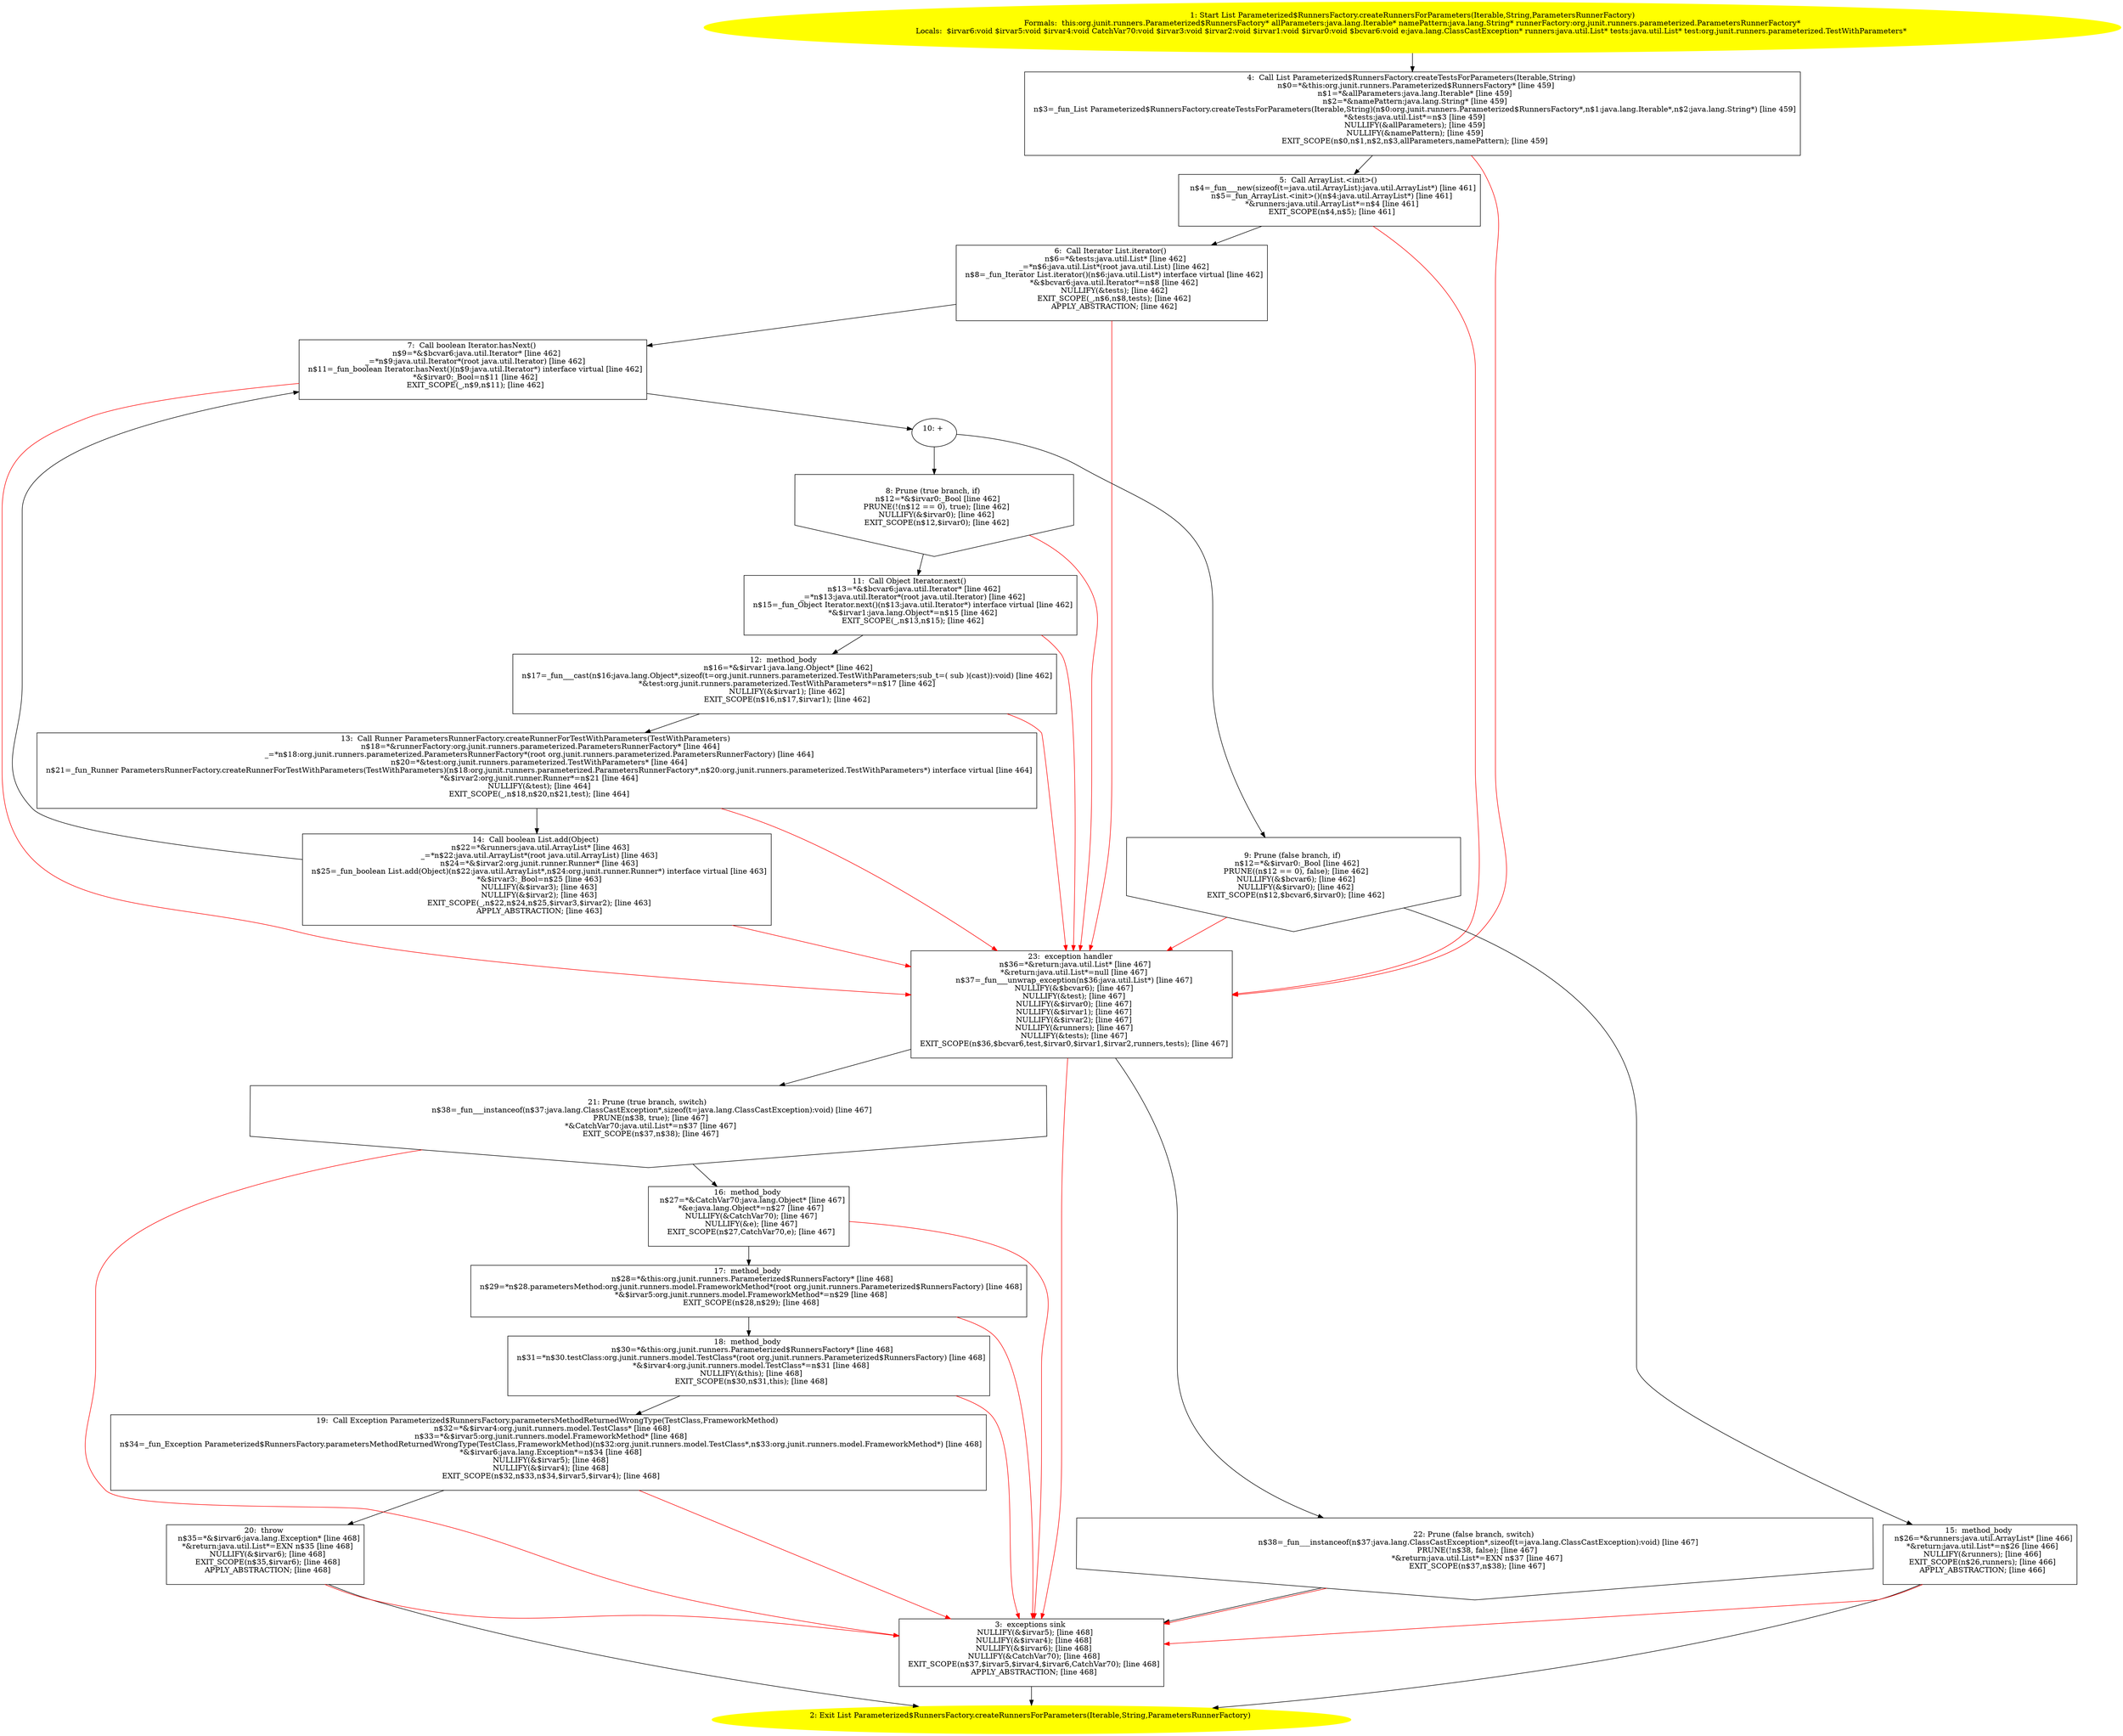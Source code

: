 /* @generated */
digraph cfg {
"org.junit.runners.Parameterized$RunnersFactory.createRunnersForParameters(java.lang.Iterable,java.la.ad83ec62bf629db31402d09b25fe3a81_1" [label="1: Start List Parameterized$RunnersFactory.createRunnersForParameters(Iterable,String,ParametersRunnerFactory)\nFormals:  this:org.junit.runners.Parameterized$RunnersFactory* allParameters:java.lang.Iterable* namePattern:java.lang.String* runnerFactory:org.junit.runners.parameterized.ParametersRunnerFactory*\nLocals:  $irvar6:void $irvar5:void $irvar4:void CatchVar70:void $irvar3:void $irvar2:void $irvar1:void $irvar0:void $bcvar6:void e:java.lang.ClassCastException* runners:java.util.List* tests:java.util.List* test:org.junit.runners.parameterized.TestWithParameters* \n  " color=yellow style=filled]
	

	 "org.junit.runners.Parameterized$RunnersFactory.createRunnersForParameters(java.lang.Iterable,java.la.ad83ec62bf629db31402d09b25fe3a81_1" -> "org.junit.runners.Parameterized$RunnersFactory.createRunnersForParameters(java.lang.Iterable,java.la.ad83ec62bf629db31402d09b25fe3a81_4" ;
"org.junit.runners.Parameterized$RunnersFactory.createRunnersForParameters(java.lang.Iterable,java.la.ad83ec62bf629db31402d09b25fe3a81_2" [label="2: Exit List Parameterized$RunnersFactory.createRunnersForParameters(Iterable,String,ParametersRunnerFactory) \n  " color=yellow style=filled]
	

"org.junit.runners.Parameterized$RunnersFactory.createRunnersForParameters(java.lang.Iterable,java.la.ad83ec62bf629db31402d09b25fe3a81_3" [label="3:  exceptions sink \n   NULLIFY(&$irvar5); [line 468]\n  NULLIFY(&$irvar4); [line 468]\n  NULLIFY(&$irvar6); [line 468]\n  NULLIFY(&CatchVar70); [line 468]\n  EXIT_SCOPE(n$37,$irvar5,$irvar4,$irvar6,CatchVar70); [line 468]\n  APPLY_ABSTRACTION; [line 468]\n " shape="box"]
	

	 "org.junit.runners.Parameterized$RunnersFactory.createRunnersForParameters(java.lang.Iterable,java.la.ad83ec62bf629db31402d09b25fe3a81_3" -> "org.junit.runners.Parameterized$RunnersFactory.createRunnersForParameters(java.lang.Iterable,java.la.ad83ec62bf629db31402d09b25fe3a81_2" ;
"org.junit.runners.Parameterized$RunnersFactory.createRunnersForParameters(java.lang.Iterable,java.la.ad83ec62bf629db31402d09b25fe3a81_4" [label="4:  Call List Parameterized$RunnersFactory.createTestsForParameters(Iterable,String) \n   n$0=*&this:org.junit.runners.Parameterized$RunnersFactory* [line 459]\n  n$1=*&allParameters:java.lang.Iterable* [line 459]\n  n$2=*&namePattern:java.lang.String* [line 459]\n  n$3=_fun_List Parameterized$RunnersFactory.createTestsForParameters(Iterable,String)(n$0:org.junit.runners.Parameterized$RunnersFactory*,n$1:java.lang.Iterable*,n$2:java.lang.String*) [line 459]\n  *&tests:java.util.List*=n$3 [line 459]\n  NULLIFY(&allParameters); [line 459]\n  NULLIFY(&namePattern); [line 459]\n  EXIT_SCOPE(n$0,n$1,n$2,n$3,allParameters,namePattern); [line 459]\n " shape="box"]
	

	 "org.junit.runners.Parameterized$RunnersFactory.createRunnersForParameters(java.lang.Iterable,java.la.ad83ec62bf629db31402d09b25fe3a81_4" -> "org.junit.runners.Parameterized$RunnersFactory.createRunnersForParameters(java.lang.Iterable,java.la.ad83ec62bf629db31402d09b25fe3a81_5" ;
	 "org.junit.runners.Parameterized$RunnersFactory.createRunnersForParameters(java.lang.Iterable,java.la.ad83ec62bf629db31402d09b25fe3a81_4" -> "org.junit.runners.Parameterized$RunnersFactory.createRunnersForParameters(java.lang.Iterable,java.la.ad83ec62bf629db31402d09b25fe3a81_23" [color="red" ];
"org.junit.runners.Parameterized$RunnersFactory.createRunnersForParameters(java.lang.Iterable,java.la.ad83ec62bf629db31402d09b25fe3a81_5" [label="5:  Call ArrayList.<init>() \n   n$4=_fun___new(sizeof(t=java.util.ArrayList):java.util.ArrayList*) [line 461]\n  n$5=_fun_ArrayList.<init>()(n$4:java.util.ArrayList*) [line 461]\n  *&runners:java.util.ArrayList*=n$4 [line 461]\n  EXIT_SCOPE(n$4,n$5); [line 461]\n " shape="box"]
	

	 "org.junit.runners.Parameterized$RunnersFactory.createRunnersForParameters(java.lang.Iterable,java.la.ad83ec62bf629db31402d09b25fe3a81_5" -> "org.junit.runners.Parameterized$RunnersFactory.createRunnersForParameters(java.lang.Iterable,java.la.ad83ec62bf629db31402d09b25fe3a81_6" ;
	 "org.junit.runners.Parameterized$RunnersFactory.createRunnersForParameters(java.lang.Iterable,java.la.ad83ec62bf629db31402d09b25fe3a81_5" -> "org.junit.runners.Parameterized$RunnersFactory.createRunnersForParameters(java.lang.Iterable,java.la.ad83ec62bf629db31402d09b25fe3a81_23" [color="red" ];
"org.junit.runners.Parameterized$RunnersFactory.createRunnersForParameters(java.lang.Iterable,java.la.ad83ec62bf629db31402d09b25fe3a81_6" [label="6:  Call Iterator List.iterator() \n   n$6=*&tests:java.util.List* [line 462]\n  _=*n$6:java.util.List*(root java.util.List) [line 462]\n  n$8=_fun_Iterator List.iterator()(n$6:java.util.List*) interface virtual [line 462]\n  *&$bcvar6:java.util.Iterator*=n$8 [line 462]\n  NULLIFY(&tests); [line 462]\n  EXIT_SCOPE(_,n$6,n$8,tests); [line 462]\n  APPLY_ABSTRACTION; [line 462]\n " shape="box"]
	

	 "org.junit.runners.Parameterized$RunnersFactory.createRunnersForParameters(java.lang.Iterable,java.la.ad83ec62bf629db31402d09b25fe3a81_6" -> "org.junit.runners.Parameterized$RunnersFactory.createRunnersForParameters(java.lang.Iterable,java.la.ad83ec62bf629db31402d09b25fe3a81_7" ;
	 "org.junit.runners.Parameterized$RunnersFactory.createRunnersForParameters(java.lang.Iterable,java.la.ad83ec62bf629db31402d09b25fe3a81_6" -> "org.junit.runners.Parameterized$RunnersFactory.createRunnersForParameters(java.lang.Iterable,java.la.ad83ec62bf629db31402d09b25fe3a81_23" [color="red" ];
"org.junit.runners.Parameterized$RunnersFactory.createRunnersForParameters(java.lang.Iterable,java.la.ad83ec62bf629db31402d09b25fe3a81_7" [label="7:  Call boolean Iterator.hasNext() \n   n$9=*&$bcvar6:java.util.Iterator* [line 462]\n  _=*n$9:java.util.Iterator*(root java.util.Iterator) [line 462]\n  n$11=_fun_boolean Iterator.hasNext()(n$9:java.util.Iterator*) interface virtual [line 462]\n  *&$irvar0:_Bool=n$11 [line 462]\n  EXIT_SCOPE(_,n$9,n$11); [line 462]\n " shape="box"]
	

	 "org.junit.runners.Parameterized$RunnersFactory.createRunnersForParameters(java.lang.Iterable,java.la.ad83ec62bf629db31402d09b25fe3a81_7" -> "org.junit.runners.Parameterized$RunnersFactory.createRunnersForParameters(java.lang.Iterable,java.la.ad83ec62bf629db31402d09b25fe3a81_10" ;
	 "org.junit.runners.Parameterized$RunnersFactory.createRunnersForParameters(java.lang.Iterable,java.la.ad83ec62bf629db31402d09b25fe3a81_7" -> "org.junit.runners.Parameterized$RunnersFactory.createRunnersForParameters(java.lang.Iterable,java.la.ad83ec62bf629db31402d09b25fe3a81_23" [color="red" ];
"org.junit.runners.Parameterized$RunnersFactory.createRunnersForParameters(java.lang.Iterable,java.la.ad83ec62bf629db31402d09b25fe3a81_8" [label="8: Prune (true branch, if) \n   n$12=*&$irvar0:_Bool [line 462]\n  PRUNE(!(n$12 == 0), true); [line 462]\n  NULLIFY(&$irvar0); [line 462]\n  EXIT_SCOPE(n$12,$irvar0); [line 462]\n " shape="invhouse"]
	

	 "org.junit.runners.Parameterized$RunnersFactory.createRunnersForParameters(java.lang.Iterable,java.la.ad83ec62bf629db31402d09b25fe3a81_8" -> "org.junit.runners.Parameterized$RunnersFactory.createRunnersForParameters(java.lang.Iterable,java.la.ad83ec62bf629db31402d09b25fe3a81_11" ;
	 "org.junit.runners.Parameterized$RunnersFactory.createRunnersForParameters(java.lang.Iterable,java.la.ad83ec62bf629db31402d09b25fe3a81_8" -> "org.junit.runners.Parameterized$RunnersFactory.createRunnersForParameters(java.lang.Iterable,java.la.ad83ec62bf629db31402d09b25fe3a81_23" [color="red" ];
"org.junit.runners.Parameterized$RunnersFactory.createRunnersForParameters(java.lang.Iterable,java.la.ad83ec62bf629db31402d09b25fe3a81_9" [label="9: Prune (false branch, if) \n   n$12=*&$irvar0:_Bool [line 462]\n  PRUNE((n$12 == 0), false); [line 462]\n  NULLIFY(&$bcvar6); [line 462]\n  NULLIFY(&$irvar0); [line 462]\n  EXIT_SCOPE(n$12,$bcvar6,$irvar0); [line 462]\n " shape="invhouse"]
	

	 "org.junit.runners.Parameterized$RunnersFactory.createRunnersForParameters(java.lang.Iterable,java.la.ad83ec62bf629db31402d09b25fe3a81_9" -> "org.junit.runners.Parameterized$RunnersFactory.createRunnersForParameters(java.lang.Iterable,java.la.ad83ec62bf629db31402d09b25fe3a81_15" ;
	 "org.junit.runners.Parameterized$RunnersFactory.createRunnersForParameters(java.lang.Iterable,java.la.ad83ec62bf629db31402d09b25fe3a81_9" -> "org.junit.runners.Parameterized$RunnersFactory.createRunnersForParameters(java.lang.Iterable,java.la.ad83ec62bf629db31402d09b25fe3a81_23" [color="red" ];
"org.junit.runners.Parameterized$RunnersFactory.createRunnersForParameters(java.lang.Iterable,java.la.ad83ec62bf629db31402d09b25fe3a81_10" [label="10: + \n  " ]
	

	 "org.junit.runners.Parameterized$RunnersFactory.createRunnersForParameters(java.lang.Iterable,java.la.ad83ec62bf629db31402d09b25fe3a81_10" -> "org.junit.runners.Parameterized$RunnersFactory.createRunnersForParameters(java.lang.Iterable,java.la.ad83ec62bf629db31402d09b25fe3a81_8" ;
	 "org.junit.runners.Parameterized$RunnersFactory.createRunnersForParameters(java.lang.Iterable,java.la.ad83ec62bf629db31402d09b25fe3a81_10" -> "org.junit.runners.Parameterized$RunnersFactory.createRunnersForParameters(java.lang.Iterable,java.la.ad83ec62bf629db31402d09b25fe3a81_9" ;
"org.junit.runners.Parameterized$RunnersFactory.createRunnersForParameters(java.lang.Iterable,java.la.ad83ec62bf629db31402d09b25fe3a81_11" [label="11:  Call Object Iterator.next() \n   n$13=*&$bcvar6:java.util.Iterator* [line 462]\n  _=*n$13:java.util.Iterator*(root java.util.Iterator) [line 462]\n  n$15=_fun_Object Iterator.next()(n$13:java.util.Iterator*) interface virtual [line 462]\n  *&$irvar1:java.lang.Object*=n$15 [line 462]\n  EXIT_SCOPE(_,n$13,n$15); [line 462]\n " shape="box"]
	

	 "org.junit.runners.Parameterized$RunnersFactory.createRunnersForParameters(java.lang.Iterable,java.la.ad83ec62bf629db31402d09b25fe3a81_11" -> "org.junit.runners.Parameterized$RunnersFactory.createRunnersForParameters(java.lang.Iterable,java.la.ad83ec62bf629db31402d09b25fe3a81_12" ;
	 "org.junit.runners.Parameterized$RunnersFactory.createRunnersForParameters(java.lang.Iterable,java.la.ad83ec62bf629db31402d09b25fe3a81_11" -> "org.junit.runners.Parameterized$RunnersFactory.createRunnersForParameters(java.lang.Iterable,java.la.ad83ec62bf629db31402d09b25fe3a81_23" [color="red" ];
"org.junit.runners.Parameterized$RunnersFactory.createRunnersForParameters(java.lang.Iterable,java.la.ad83ec62bf629db31402d09b25fe3a81_12" [label="12:  method_body \n   n$16=*&$irvar1:java.lang.Object* [line 462]\n  n$17=_fun___cast(n$16:java.lang.Object*,sizeof(t=org.junit.runners.parameterized.TestWithParameters;sub_t=( sub )(cast)):void) [line 462]\n  *&test:org.junit.runners.parameterized.TestWithParameters*=n$17 [line 462]\n  NULLIFY(&$irvar1); [line 462]\n  EXIT_SCOPE(n$16,n$17,$irvar1); [line 462]\n " shape="box"]
	

	 "org.junit.runners.Parameterized$RunnersFactory.createRunnersForParameters(java.lang.Iterable,java.la.ad83ec62bf629db31402d09b25fe3a81_12" -> "org.junit.runners.Parameterized$RunnersFactory.createRunnersForParameters(java.lang.Iterable,java.la.ad83ec62bf629db31402d09b25fe3a81_13" ;
	 "org.junit.runners.Parameterized$RunnersFactory.createRunnersForParameters(java.lang.Iterable,java.la.ad83ec62bf629db31402d09b25fe3a81_12" -> "org.junit.runners.Parameterized$RunnersFactory.createRunnersForParameters(java.lang.Iterable,java.la.ad83ec62bf629db31402d09b25fe3a81_23" [color="red" ];
"org.junit.runners.Parameterized$RunnersFactory.createRunnersForParameters(java.lang.Iterable,java.la.ad83ec62bf629db31402d09b25fe3a81_13" [label="13:  Call Runner ParametersRunnerFactory.createRunnerForTestWithParameters(TestWithParameters) \n   n$18=*&runnerFactory:org.junit.runners.parameterized.ParametersRunnerFactory* [line 464]\n  _=*n$18:org.junit.runners.parameterized.ParametersRunnerFactory*(root org.junit.runners.parameterized.ParametersRunnerFactory) [line 464]\n  n$20=*&test:org.junit.runners.parameterized.TestWithParameters* [line 464]\n  n$21=_fun_Runner ParametersRunnerFactory.createRunnerForTestWithParameters(TestWithParameters)(n$18:org.junit.runners.parameterized.ParametersRunnerFactory*,n$20:org.junit.runners.parameterized.TestWithParameters*) interface virtual [line 464]\n  *&$irvar2:org.junit.runner.Runner*=n$21 [line 464]\n  NULLIFY(&test); [line 464]\n  EXIT_SCOPE(_,n$18,n$20,n$21,test); [line 464]\n " shape="box"]
	

	 "org.junit.runners.Parameterized$RunnersFactory.createRunnersForParameters(java.lang.Iterable,java.la.ad83ec62bf629db31402d09b25fe3a81_13" -> "org.junit.runners.Parameterized$RunnersFactory.createRunnersForParameters(java.lang.Iterable,java.la.ad83ec62bf629db31402d09b25fe3a81_14" ;
	 "org.junit.runners.Parameterized$RunnersFactory.createRunnersForParameters(java.lang.Iterable,java.la.ad83ec62bf629db31402d09b25fe3a81_13" -> "org.junit.runners.Parameterized$RunnersFactory.createRunnersForParameters(java.lang.Iterable,java.la.ad83ec62bf629db31402d09b25fe3a81_23" [color="red" ];
"org.junit.runners.Parameterized$RunnersFactory.createRunnersForParameters(java.lang.Iterable,java.la.ad83ec62bf629db31402d09b25fe3a81_14" [label="14:  Call boolean List.add(Object) \n   n$22=*&runners:java.util.ArrayList* [line 463]\n  _=*n$22:java.util.ArrayList*(root java.util.ArrayList) [line 463]\n  n$24=*&$irvar2:org.junit.runner.Runner* [line 463]\n  n$25=_fun_boolean List.add(Object)(n$22:java.util.ArrayList*,n$24:org.junit.runner.Runner*) interface virtual [line 463]\n  *&$irvar3:_Bool=n$25 [line 463]\n  NULLIFY(&$irvar3); [line 463]\n  NULLIFY(&$irvar2); [line 463]\n  EXIT_SCOPE(_,n$22,n$24,n$25,$irvar3,$irvar2); [line 463]\n  APPLY_ABSTRACTION; [line 463]\n " shape="box"]
	

	 "org.junit.runners.Parameterized$RunnersFactory.createRunnersForParameters(java.lang.Iterable,java.la.ad83ec62bf629db31402d09b25fe3a81_14" -> "org.junit.runners.Parameterized$RunnersFactory.createRunnersForParameters(java.lang.Iterable,java.la.ad83ec62bf629db31402d09b25fe3a81_7" ;
	 "org.junit.runners.Parameterized$RunnersFactory.createRunnersForParameters(java.lang.Iterable,java.la.ad83ec62bf629db31402d09b25fe3a81_14" -> "org.junit.runners.Parameterized$RunnersFactory.createRunnersForParameters(java.lang.Iterable,java.la.ad83ec62bf629db31402d09b25fe3a81_23" [color="red" ];
"org.junit.runners.Parameterized$RunnersFactory.createRunnersForParameters(java.lang.Iterable,java.la.ad83ec62bf629db31402d09b25fe3a81_15" [label="15:  method_body \n   n$26=*&runners:java.util.ArrayList* [line 466]\n  *&return:java.util.List*=n$26 [line 466]\n  NULLIFY(&runners); [line 466]\n  EXIT_SCOPE(n$26,runners); [line 466]\n  APPLY_ABSTRACTION; [line 466]\n " shape="box"]
	

	 "org.junit.runners.Parameterized$RunnersFactory.createRunnersForParameters(java.lang.Iterable,java.la.ad83ec62bf629db31402d09b25fe3a81_15" -> "org.junit.runners.Parameterized$RunnersFactory.createRunnersForParameters(java.lang.Iterable,java.la.ad83ec62bf629db31402d09b25fe3a81_2" ;
	 "org.junit.runners.Parameterized$RunnersFactory.createRunnersForParameters(java.lang.Iterable,java.la.ad83ec62bf629db31402d09b25fe3a81_15" -> "org.junit.runners.Parameterized$RunnersFactory.createRunnersForParameters(java.lang.Iterable,java.la.ad83ec62bf629db31402d09b25fe3a81_3" [color="red" ];
"org.junit.runners.Parameterized$RunnersFactory.createRunnersForParameters(java.lang.Iterable,java.la.ad83ec62bf629db31402d09b25fe3a81_16" [label="16:  method_body \n   n$27=*&CatchVar70:java.lang.Object* [line 467]\n  *&e:java.lang.Object*=n$27 [line 467]\n  NULLIFY(&CatchVar70); [line 467]\n  NULLIFY(&e); [line 467]\n  EXIT_SCOPE(n$27,CatchVar70,e); [line 467]\n " shape="box"]
	

	 "org.junit.runners.Parameterized$RunnersFactory.createRunnersForParameters(java.lang.Iterable,java.la.ad83ec62bf629db31402d09b25fe3a81_16" -> "org.junit.runners.Parameterized$RunnersFactory.createRunnersForParameters(java.lang.Iterable,java.la.ad83ec62bf629db31402d09b25fe3a81_17" ;
	 "org.junit.runners.Parameterized$RunnersFactory.createRunnersForParameters(java.lang.Iterable,java.la.ad83ec62bf629db31402d09b25fe3a81_16" -> "org.junit.runners.Parameterized$RunnersFactory.createRunnersForParameters(java.lang.Iterable,java.la.ad83ec62bf629db31402d09b25fe3a81_3" [color="red" ];
"org.junit.runners.Parameterized$RunnersFactory.createRunnersForParameters(java.lang.Iterable,java.la.ad83ec62bf629db31402d09b25fe3a81_17" [label="17:  method_body \n   n$28=*&this:org.junit.runners.Parameterized$RunnersFactory* [line 468]\n  n$29=*n$28.parametersMethod:org.junit.runners.model.FrameworkMethod*(root org.junit.runners.Parameterized$RunnersFactory) [line 468]\n  *&$irvar5:org.junit.runners.model.FrameworkMethod*=n$29 [line 468]\n  EXIT_SCOPE(n$28,n$29); [line 468]\n " shape="box"]
	

	 "org.junit.runners.Parameterized$RunnersFactory.createRunnersForParameters(java.lang.Iterable,java.la.ad83ec62bf629db31402d09b25fe3a81_17" -> "org.junit.runners.Parameterized$RunnersFactory.createRunnersForParameters(java.lang.Iterable,java.la.ad83ec62bf629db31402d09b25fe3a81_18" ;
	 "org.junit.runners.Parameterized$RunnersFactory.createRunnersForParameters(java.lang.Iterable,java.la.ad83ec62bf629db31402d09b25fe3a81_17" -> "org.junit.runners.Parameterized$RunnersFactory.createRunnersForParameters(java.lang.Iterable,java.la.ad83ec62bf629db31402d09b25fe3a81_3" [color="red" ];
"org.junit.runners.Parameterized$RunnersFactory.createRunnersForParameters(java.lang.Iterable,java.la.ad83ec62bf629db31402d09b25fe3a81_18" [label="18:  method_body \n   n$30=*&this:org.junit.runners.Parameterized$RunnersFactory* [line 468]\n  n$31=*n$30.testClass:org.junit.runners.model.TestClass*(root org.junit.runners.Parameterized$RunnersFactory) [line 468]\n  *&$irvar4:org.junit.runners.model.TestClass*=n$31 [line 468]\n  NULLIFY(&this); [line 468]\n  EXIT_SCOPE(n$30,n$31,this); [line 468]\n " shape="box"]
	

	 "org.junit.runners.Parameterized$RunnersFactory.createRunnersForParameters(java.lang.Iterable,java.la.ad83ec62bf629db31402d09b25fe3a81_18" -> "org.junit.runners.Parameterized$RunnersFactory.createRunnersForParameters(java.lang.Iterable,java.la.ad83ec62bf629db31402d09b25fe3a81_19" ;
	 "org.junit.runners.Parameterized$RunnersFactory.createRunnersForParameters(java.lang.Iterable,java.la.ad83ec62bf629db31402d09b25fe3a81_18" -> "org.junit.runners.Parameterized$RunnersFactory.createRunnersForParameters(java.lang.Iterable,java.la.ad83ec62bf629db31402d09b25fe3a81_3" [color="red" ];
"org.junit.runners.Parameterized$RunnersFactory.createRunnersForParameters(java.lang.Iterable,java.la.ad83ec62bf629db31402d09b25fe3a81_19" [label="19:  Call Exception Parameterized$RunnersFactory.parametersMethodReturnedWrongType(TestClass,FrameworkMethod) \n   n$32=*&$irvar4:org.junit.runners.model.TestClass* [line 468]\n  n$33=*&$irvar5:org.junit.runners.model.FrameworkMethod* [line 468]\n  n$34=_fun_Exception Parameterized$RunnersFactory.parametersMethodReturnedWrongType(TestClass,FrameworkMethod)(n$32:org.junit.runners.model.TestClass*,n$33:org.junit.runners.model.FrameworkMethod*) [line 468]\n  *&$irvar6:java.lang.Exception*=n$34 [line 468]\n  NULLIFY(&$irvar5); [line 468]\n  NULLIFY(&$irvar4); [line 468]\n  EXIT_SCOPE(n$32,n$33,n$34,$irvar5,$irvar4); [line 468]\n " shape="box"]
	

	 "org.junit.runners.Parameterized$RunnersFactory.createRunnersForParameters(java.lang.Iterable,java.la.ad83ec62bf629db31402d09b25fe3a81_19" -> "org.junit.runners.Parameterized$RunnersFactory.createRunnersForParameters(java.lang.Iterable,java.la.ad83ec62bf629db31402d09b25fe3a81_20" ;
	 "org.junit.runners.Parameterized$RunnersFactory.createRunnersForParameters(java.lang.Iterable,java.la.ad83ec62bf629db31402d09b25fe3a81_19" -> "org.junit.runners.Parameterized$RunnersFactory.createRunnersForParameters(java.lang.Iterable,java.la.ad83ec62bf629db31402d09b25fe3a81_3" [color="red" ];
"org.junit.runners.Parameterized$RunnersFactory.createRunnersForParameters(java.lang.Iterable,java.la.ad83ec62bf629db31402d09b25fe3a81_20" [label="20:  throw \n   n$35=*&$irvar6:java.lang.Exception* [line 468]\n  *&return:java.util.List*=EXN n$35 [line 468]\n  NULLIFY(&$irvar6); [line 468]\n  EXIT_SCOPE(n$35,$irvar6); [line 468]\n  APPLY_ABSTRACTION; [line 468]\n " shape="box"]
	

	 "org.junit.runners.Parameterized$RunnersFactory.createRunnersForParameters(java.lang.Iterable,java.la.ad83ec62bf629db31402d09b25fe3a81_20" -> "org.junit.runners.Parameterized$RunnersFactory.createRunnersForParameters(java.lang.Iterable,java.la.ad83ec62bf629db31402d09b25fe3a81_2" ;
	 "org.junit.runners.Parameterized$RunnersFactory.createRunnersForParameters(java.lang.Iterable,java.la.ad83ec62bf629db31402d09b25fe3a81_20" -> "org.junit.runners.Parameterized$RunnersFactory.createRunnersForParameters(java.lang.Iterable,java.la.ad83ec62bf629db31402d09b25fe3a81_3" [color="red" ];
"org.junit.runners.Parameterized$RunnersFactory.createRunnersForParameters(java.lang.Iterable,java.la.ad83ec62bf629db31402d09b25fe3a81_21" [label="21: Prune (true branch, switch) \n   n$38=_fun___instanceof(n$37:java.lang.ClassCastException*,sizeof(t=java.lang.ClassCastException):void) [line 467]\n  PRUNE(n$38, true); [line 467]\n  *&CatchVar70:java.util.List*=n$37 [line 467]\n  EXIT_SCOPE(n$37,n$38); [line 467]\n " shape="invhouse"]
	

	 "org.junit.runners.Parameterized$RunnersFactory.createRunnersForParameters(java.lang.Iterable,java.la.ad83ec62bf629db31402d09b25fe3a81_21" -> "org.junit.runners.Parameterized$RunnersFactory.createRunnersForParameters(java.lang.Iterable,java.la.ad83ec62bf629db31402d09b25fe3a81_16" ;
	 "org.junit.runners.Parameterized$RunnersFactory.createRunnersForParameters(java.lang.Iterable,java.la.ad83ec62bf629db31402d09b25fe3a81_21" -> "org.junit.runners.Parameterized$RunnersFactory.createRunnersForParameters(java.lang.Iterable,java.la.ad83ec62bf629db31402d09b25fe3a81_3" [color="red" ];
"org.junit.runners.Parameterized$RunnersFactory.createRunnersForParameters(java.lang.Iterable,java.la.ad83ec62bf629db31402d09b25fe3a81_22" [label="22: Prune (false branch, switch) \n   n$38=_fun___instanceof(n$37:java.lang.ClassCastException*,sizeof(t=java.lang.ClassCastException):void) [line 467]\n  PRUNE(!n$38, false); [line 467]\n  *&return:java.util.List*=EXN n$37 [line 467]\n  EXIT_SCOPE(n$37,n$38); [line 467]\n " shape="invhouse"]
	

	 "org.junit.runners.Parameterized$RunnersFactory.createRunnersForParameters(java.lang.Iterable,java.la.ad83ec62bf629db31402d09b25fe3a81_22" -> "org.junit.runners.Parameterized$RunnersFactory.createRunnersForParameters(java.lang.Iterable,java.la.ad83ec62bf629db31402d09b25fe3a81_3" ;
	 "org.junit.runners.Parameterized$RunnersFactory.createRunnersForParameters(java.lang.Iterable,java.la.ad83ec62bf629db31402d09b25fe3a81_22" -> "org.junit.runners.Parameterized$RunnersFactory.createRunnersForParameters(java.lang.Iterable,java.la.ad83ec62bf629db31402d09b25fe3a81_3" [color="red" ];
"org.junit.runners.Parameterized$RunnersFactory.createRunnersForParameters(java.lang.Iterable,java.la.ad83ec62bf629db31402d09b25fe3a81_23" [label="23:  exception handler \n   n$36=*&return:java.util.List* [line 467]\n  *&return:java.util.List*=null [line 467]\n  n$37=_fun___unwrap_exception(n$36:java.util.List*) [line 467]\n  NULLIFY(&$bcvar6); [line 467]\n  NULLIFY(&test); [line 467]\n  NULLIFY(&$irvar0); [line 467]\n  NULLIFY(&$irvar1); [line 467]\n  NULLIFY(&$irvar2); [line 467]\n  NULLIFY(&runners); [line 467]\n  NULLIFY(&tests); [line 467]\n  EXIT_SCOPE(n$36,$bcvar6,test,$irvar0,$irvar1,$irvar2,runners,tests); [line 467]\n " shape="box"]
	

	 "org.junit.runners.Parameterized$RunnersFactory.createRunnersForParameters(java.lang.Iterable,java.la.ad83ec62bf629db31402d09b25fe3a81_23" -> "org.junit.runners.Parameterized$RunnersFactory.createRunnersForParameters(java.lang.Iterable,java.la.ad83ec62bf629db31402d09b25fe3a81_21" ;
	 "org.junit.runners.Parameterized$RunnersFactory.createRunnersForParameters(java.lang.Iterable,java.la.ad83ec62bf629db31402d09b25fe3a81_23" -> "org.junit.runners.Parameterized$RunnersFactory.createRunnersForParameters(java.lang.Iterable,java.la.ad83ec62bf629db31402d09b25fe3a81_22" ;
	 "org.junit.runners.Parameterized$RunnersFactory.createRunnersForParameters(java.lang.Iterable,java.la.ad83ec62bf629db31402d09b25fe3a81_23" -> "org.junit.runners.Parameterized$RunnersFactory.createRunnersForParameters(java.lang.Iterable,java.la.ad83ec62bf629db31402d09b25fe3a81_3" [color="red" ];
}
